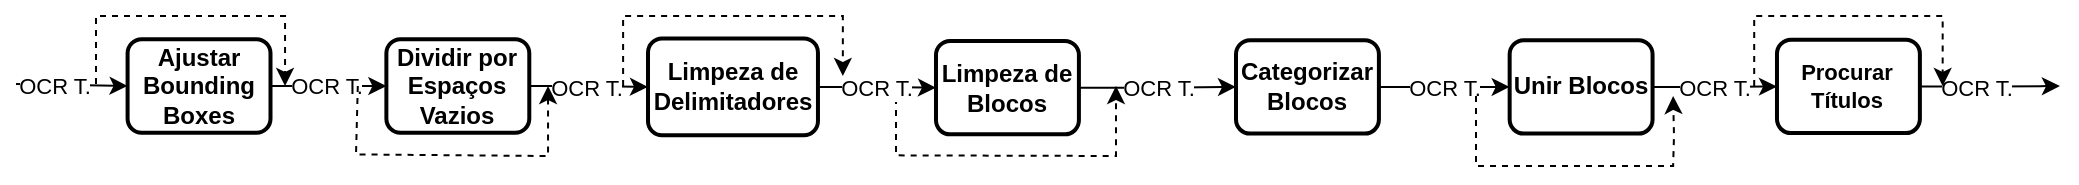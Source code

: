 <mxfile version="24.7.8">
  <diagram id="C5RBs43oDa-KdzZeNtuy" name="Page-1">
    <mxGraphModel dx="1585" dy="684" grid="0" gridSize="10" guides="1" tooltips="1" connect="1" arrows="1" fold="1" page="0" pageScale="1" pageWidth="827" pageHeight="1169" math="0" shadow="0">
      <root>
        <mxCell id="WIyWlLk6GJQsqaUBKTNV-0" />
        <mxCell id="WIyWlLk6GJQsqaUBKTNV-1" parent="WIyWlLk6GJQsqaUBKTNV-0" />
        <mxCell id="emc-SJDjb3-GtYumTHaR-15" value="" style="edgeStyle=orthogonalEdgeStyle;rounded=0;orthogonalLoop=1;jettySize=auto;html=1;" parent="WIyWlLk6GJQsqaUBKTNV-1" source="emc-SJDjb3-GtYumTHaR-16" target="emc-SJDjb3-GtYumTHaR-27" edge="1">
          <mxGeometry relative="1" as="geometry" />
        </mxCell>
        <mxCell id="SCw9ndpxxCGw7AszbB7P-2" value="OCR T." style="edgeLabel;html=1;align=center;verticalAlign=middle;resizable=0;points=[];" parent="emc-SJDjb3-GtYumTHaR-15" vertex="1" connectable="0">
          <mxGeometry x="0.034" y="-1" relative="1" as="geometry">
            <mxPoint x="-2" y="-1" as="offset" />
          </mxGeometry>
        </mxCell>
        <mxCell id="emc-SJDjb3-GtYumTHaR-16" value="&lt;b&gt;Categorizar Blocos&lt;/b&gt;" style="rounded=1;whiteSpace=wrap;html=1;absoluteArcSize=1;arcSize=14;strokeWidth=2;" parent="WIyWlLk6GJQsqaUBKTNV-1" vertex="1">
          <mxGeometry x="609.999" y="382.127" width="71.457" height="46.667" as="geometry" />
        </mxCell>
        <mxCell id="emc-SJDjb3-GtYumTHaR-23" value="" style="edgeStyle=orthogonalEdgeStyle;rounded=0;orthogonalLoop=1;jettySize=auto;html=1;entryX=0;entryY=0.5;entryDx=0;entryDy=0;" parent="WIyWlLk6GJQsqaUBKTNV-1" source="emc-SJDjb3-GtYumTHaR-24" target="zUcCvULZBNjmUCeSHpB5-2" edge="1">
          <mxGeometry relative="1" as="geometry">
            <mxPoint x="180" y="405" as="targetPoint" />
          </mxGeometry>
        </mxCell>
        <mxCell id="SCw9ndpxxCGw7AszbB7P-1" value="OCR T." style="edgeLabel;html=1;align=center;verticalAlign=middle;resizable=0;points=[];" parent="emc-SJDjb3-GtYumTHaR-23" vertex="1" connectable="0">
          <mxGeometry x="-0.212" relative="1" as="geometry">
            <mxPoint x="4" as="offset" />
          </mxGeometry>
        </mxCell>
        <mxCell id="emc-SJDjb3-GtYumTHaR-24" value="&lt;b&gt;Ajustar Bounding Boxes&lt;/b&gt;" style="rounded=1;whiteSpace=wrap;html=1;absoluteArcSize=1;arcSize=14;strokeWidth=2;" parent="WIyWlLk6GJQsqaUBKTNV-1" vertex="1">
          <mxGeometry x="55.796" y="381.667" width="71.457" height="46.667" as="geometry" />
        </mxCell>
        <mxCell id="ZORtZoHT4SQhVtc5eLp2-9" value="" style="edgeStyle=orthogonalEdgeStyle;rounded=0;orthogonalLoop=1;jettySize=auto;html=1;" parent="WIyWlLk6GJQsqaUBKTNV-1" source="emc-SJDjb3-GtYumTHaR-27" target="ZORtZoHT4SQhVtc5eLp2-6" edge="1">
          <mxGeometry relative="1" as="geometry" />
        </mxCell>
        <mxCell id="SCw9ndpxxCGw7AszbB7P-3" value="OCR T." style="edgeLabel;html=1;align=center;verticalAlign=middle;resizable=0;points=[];" parent="ZORtZoHT4SQhVtc5eLp2-9" vertex="1" connectable="0">
          <mxGeometry x="0.148" relative="1" as="geometry">
            <mxPoint x="-5" as="offset" />
          </mxGeometry>
        </mxCell>
        <mxCell id="emc-SJDjb3-GtYumTHaR-27" value="&lt;b&gt;Unir Blocos&lt;/b&gt;" style="rounded=1;whiteSpace=wrap;html=1;absoluteArcSize=1;arcSize=14;strokeWidth=2;" parent="WIyWlLk6GJQsqaUBKTNV-1" vertex="1">
          <mxGeometry x="746.832" y="382.127" width="71.457" height="46.667" as="geometry" />
        </mxCell>
        <mxCell id="emc-SJDjb3-GtYumTHaR-29" value="" style="endArrow=classic;html=1;rounded=0;dashed=1;" parent="WIyWlLk6GJQsqaUBKTNV-1" edge="1">
          <mxGeometry width="50" height="50" relative="1" as="geometry">
            <mxPoint x="440" y="405" as="sourcePoint" />
            <mxPoint x="550" y="405" as="targetPoint" />
            <Array as="points">
              <mxPoint x="440.005" y="439.682" />
              <mxPoint x="550" y="440" />
            </Array>
          </mxGeometry>
        </mxCell>
        <mxCell id="emc-SJDjb3-GtYumTHaR-31" value="" style="endArrow=classic;html=1;rounded=0;dashed=1;" parent="WIyWlLk6GJQsqaUBKTNV-1" edge="1">
          <mxGeometry width="50" height="50" relative="1" as="geometry">
            <mxPoint x="730" y="410" as="sourcePoint" />
            <mxPoint x="828.558" y="410.0" as="targetPoint" />
            <Array as="points">
              <mxPoint x="730" y="445" />
              <mxPoint x="828.558" y="445.0" />
              <mxPoint x="829" y="430" />
            </Array>
          </mxGeometry>
        </mxCell>
        <mxCell id="emc-SJDjb3-GtYumTHaR-33" value="" style="endArrow=classic;html=1;rounded=0;entryX=0;entryY=0.5;entryDx=0;entryDy=0;" parent="WIyWlLk6GJQsqaUBKTNV-1" target="emc-SJDjb3-GtYumTHaR-24" edge="1">
          <mxGeometry width="50" height="50" relative="1" as="geometry">
            <mxPoint y="404" as="sourcePoint" />
            <mxPoint x="52.864" y="393.333" as="targetPoint" />
          </mxGeometry>
        </mxCell>
        <mxCell id="SCw9ndpxxCGw7AszbB7P-0" value="OCR T." style="edgeLabel;html=1;align=center;verticalAlign=middle;resizable=0;points=[];" parent="emc-SJDjb3-GtYumTHaR-33" vertex="1" connectable="0">
          <mxGeometry x="-0.467" y="-1" relative="1" as="geometry">
            <mxPoint x="4" y="-1" as="offset" />
          </mxGeometry>
        </mxCell>
        <mxCell id="emc-SJDjb3-GtYumTHaR-34" value="" style="endArrow=classic;html=1;rounded=0;dashed=1;" parent="WIyWlLk6GJQsqaUBKTNV-1" edge="1">
          <mxGeometry width="50" height="50" relative="1" as="geometry">
            <mxPoint x="40" y="404" as="sourcePoint" />
            <mxPoint x="134.525" y="405" as="targetPoint" />
            <Array as="points">
              <mxPoint x="40" y="370" />
              <mxPoint x="134.525" y="370" />
            </Array>
          </mxGeometry>
        </mxCell>
        <mxCell id="ZORtZoHT4SQhVtc5eLp2-10" value="" style="edgeStyle=orthogonalEdgeStyle;rounded=0;orthogonalLoop=1;jettySize=auto;html=1;" parent="WIyWlLk6GJQsqaUBKTNV-1" source="ZORtZoHT4SQhVtc5eLp2-6" edge="1">
          <mxGeometry relative="1" as="geometry">
            <mxPoint x="1021.952" y="405.02" as="targetPoint" />
          </mxGeometry>
        </mxCell>
        <mxCell id="SCw9ndpxxCGw7AszbB7P-4" value="OCR T." style="edgeLabel;html=1;align=center;verticalAlign=middle;resizable=0;points=[];" parent="ZORtZoHT4SQhVtc5eLp2-10" vertex="1" connectable="0">
          <mxGeometry x="-0.298" y="-1" relative="1" as="geometry">
            <mxPoint x="3" y="-1" as="offset" />
          </mxGeometry>
        </mxCell>
        <mxCell id="ZORtZoHT4SQhVtc5eLp2-6" value="&lt;b&gt;Procurar Títulos&lt;/b&gt;" style="rounded=1;whiteSpace=wrap;html=1;absoluteArcSize=1;arcSize=14;strokeWidth=2;fontSize=11;" parent="WIyWlLk6GJQsqaUBKTNV-1" vertex="1">
          <mxGeometry x="880.492" y="381.877" width="71.457" height="46.667" as="geometry" />
        </mxCell>
        <mxCell id="ZORtZoHT4SQhVtc5eLp2-13" value="" style="endArrow=classic;html=1;rounded=0;dashed=1;" parent="WIyWlLk6GJQsqaUBKTNV-1" edge="1">
          <mxGeometry width="50" height="50" relative="1" as="geometry">
            <mxPoint x="869.1" y="405" as="sourcePoint" />
            <mxPoint x="963.334" y="405.0" as="targetPoint" />
            <Array as="points">
              <mxPoint x="869.1" y="370" />
              <mxPoint x="963.334" y="370.0" />
            </Array>
          </mxGeometry>
        </mxCell>
        <mxCell id="zUcCvULZBNjmUCeSHpB5-0" value="" style="edgeStyle=orthogonalEdgeStyle;rounded=0;orthogonalLoop=1;jettySize=auto;html=1;" edge="1" parent="WIyWlLk6GJQsqaUBKTNV-1" source="zUcCvULZBNjmUCeSHpB5-2" target="zUcCvULZBNjmUCeSHpB5-4">
          <mxGeometry relative="1" as="geometry" />
        </mxCell>
        <mxCell id="zUcCvULZBNjmUCeSHpB5-1" value="OCR T." style="edgeLabel;html=1;align=center;verticalAlign=middle;resizable=0;points=[];" vertex="1" connectable="0" parent="zUcCvULZBNjmUCeSHpB5-0">
          <mxGeometry x="0.034" y="-1" relative="1" as="geometry">
            <mxPoint x="-2" y="-1" as="offset" />
          </mxGeometry>
        </mxCell>
        <mxCell id="zUcCvULZBNjmUCeSHpB5-2" value="&lt;b&gt;Dividir por Espaços Vazios&lt;/b&gt;" style="rounded=1;whiteSpace=wrap;html=1;absoluteArcSize=1;arcSize=14;strokeWidth=2;" vertex="1" parent="WIyWlLk6GJQsqaUBKTNV-1">
          <mxGeometry x="185.189" y="381.667" width="71.457" height="46.667" as="geometry" />
        </mxCell>
        <mxCell id="zUcCvULZBNjmUCeSHpB5-7" style="edgeStyle=orthogonalEdgeStyle;rounded=0;orthogonalLoop=1;jettySize=auto;html=1;entryX=0;entryY=0.5;entryDx=0;entryDy=0;" edge="1" parent="WIyWlLk6GJQsqaUBKTNV-1" source="zUcCvULZBNjmUCeSHpB5-4" target="zUcCvULZBNjmUCeSHpB5-9">
          <mxGeometry relative="1" as="geometry">
            <mxPoint x="440" y="405" as="targetPoint" />
          </mxGeometry>
        </mxCell>
        <mxCell id="zUcCvULZBNjmUCeSHpB5-8" value="OCR T." style="edgeLabel;html=1;align=center;verticalAlign=middle;resizable=0;points=[];" vertex="1" connectable="0" parent="zUcCvULZBNjmUCeSHpB5-7">
          <mxGeometry x="-0.032" relative="1" as="geometry">
            <mxPoint as="offset" />
          </mxGeometry>
        </mxCell>
        <mxCell id="zUcCvULZBNjmUCeSHpB5-4" value="&lt;b&gt;Limpeza de Delimitadores&lt;/b&gt;" style="rounded=1;whiteSpace=wrap;html=1;absoluteArcSize=1;arcSize=14;strokeWidth=2;" vertex="1" parent="WIyWlLk6GJQsqaUBKTNV-1">
          <mxGeometry x="316" y="381.29" width="84.98" height="48.33" as="geometry" />
        </mxCell>
        <mxCell id="zUcCvULZBNjmUCeSHpB5-5" value="" style="endArrow=classic;html=1;rounded=0;dashed=1;" edge="1" parent="WIyWlLk6GJQsqaUBKTNV-1">
          <mxGeometry width="50" height="50" relative="1" as="geometry">
            <mxPoint x="170.898" y="405" as="sourcePoint" />
            <mxPoint x="266.024" y="405" as="targetPoint" />
            <Array as="points">
              <mxPoint x="170.005" y="439.222" />
              <mxPoint x="266.024" y="440" />
            </Array>
          </mxGeometry>
        </mxCell>
        <mxCell id="zUcCvULZBNjmUCeSHpB5-6" value="" style="endArrow=classic;html=1;rounded=0;dashed=1;" edge="1" parent="WIyWlLk6GJQsqaUBKTNV-1">
          <mxGeometry width="50" height="50" relative="1" as="geometry">
            <mxPoint x="303.557" y="405" as="sourcePoint" />
            <mxPoint x="413.42" y="400" as="targetPoint" />
            <Array as="points">
              <mxPoint x="303.557" y="370" />
              <mxPoint x="413.42" y="370" />
            </Array>
          </mxGeometry>
        </mxCell>
        <mxCell id="zUcCvULZBNjmUCeSHpB5-10" style="edgeStyle=orthogonalEdgeStyle;rounded=0;orthogonalLoop=1;jettySize=auto;html=1;entryX=0;entryY=0.5;entryDx=0;entryDy=0;" edge="1" parent="WIyWlLk6GJQsqaUBKTNV-1" source="zUcCvULZBNjmUCeSHpB5-9" target="emc-SJDjb3-GtYumTHaR-16">
          <mxGeometry relative="1" as="geometry" />
        </mxCell>
        <mxCell id="zUcCvULZBNjmUCeSHpB5-12" value="OCR T." style="edgeLabel;html=1;align=center;verticalAlign=middle;resizable=0;points=[];" vertex="1" connectable="0" parent="zUcCvULZBNjmUCeSHpB5-10">
          <mxGeometry x="-0.192" y="-2" relative="1" as="geometry">
            <mxPoint x="7" y="-2" as="offset" />
          </mxGeometry>
        </mxCell>
        <mxCell id="zUcCvULZBNjmUCeSHpB5-9" value="&lt;b&gt;Limpeza de Blocos&lt;/b&gt;" style="rounded=1;whiteSpace=wrap;html=1;absoluteArcSize=1;arcSize=14;strokeWidth=2;" vertex="1" parent="WIyWlLk6GJQsqaUBKTNV-1">
          <mxGeometry x="459.999" y="382.507" width="71.457" height="46.667" as="geometry" />
        </mxCell>
      </root>
    </mxGraphModel>
  </diagram>
</mxfile>
